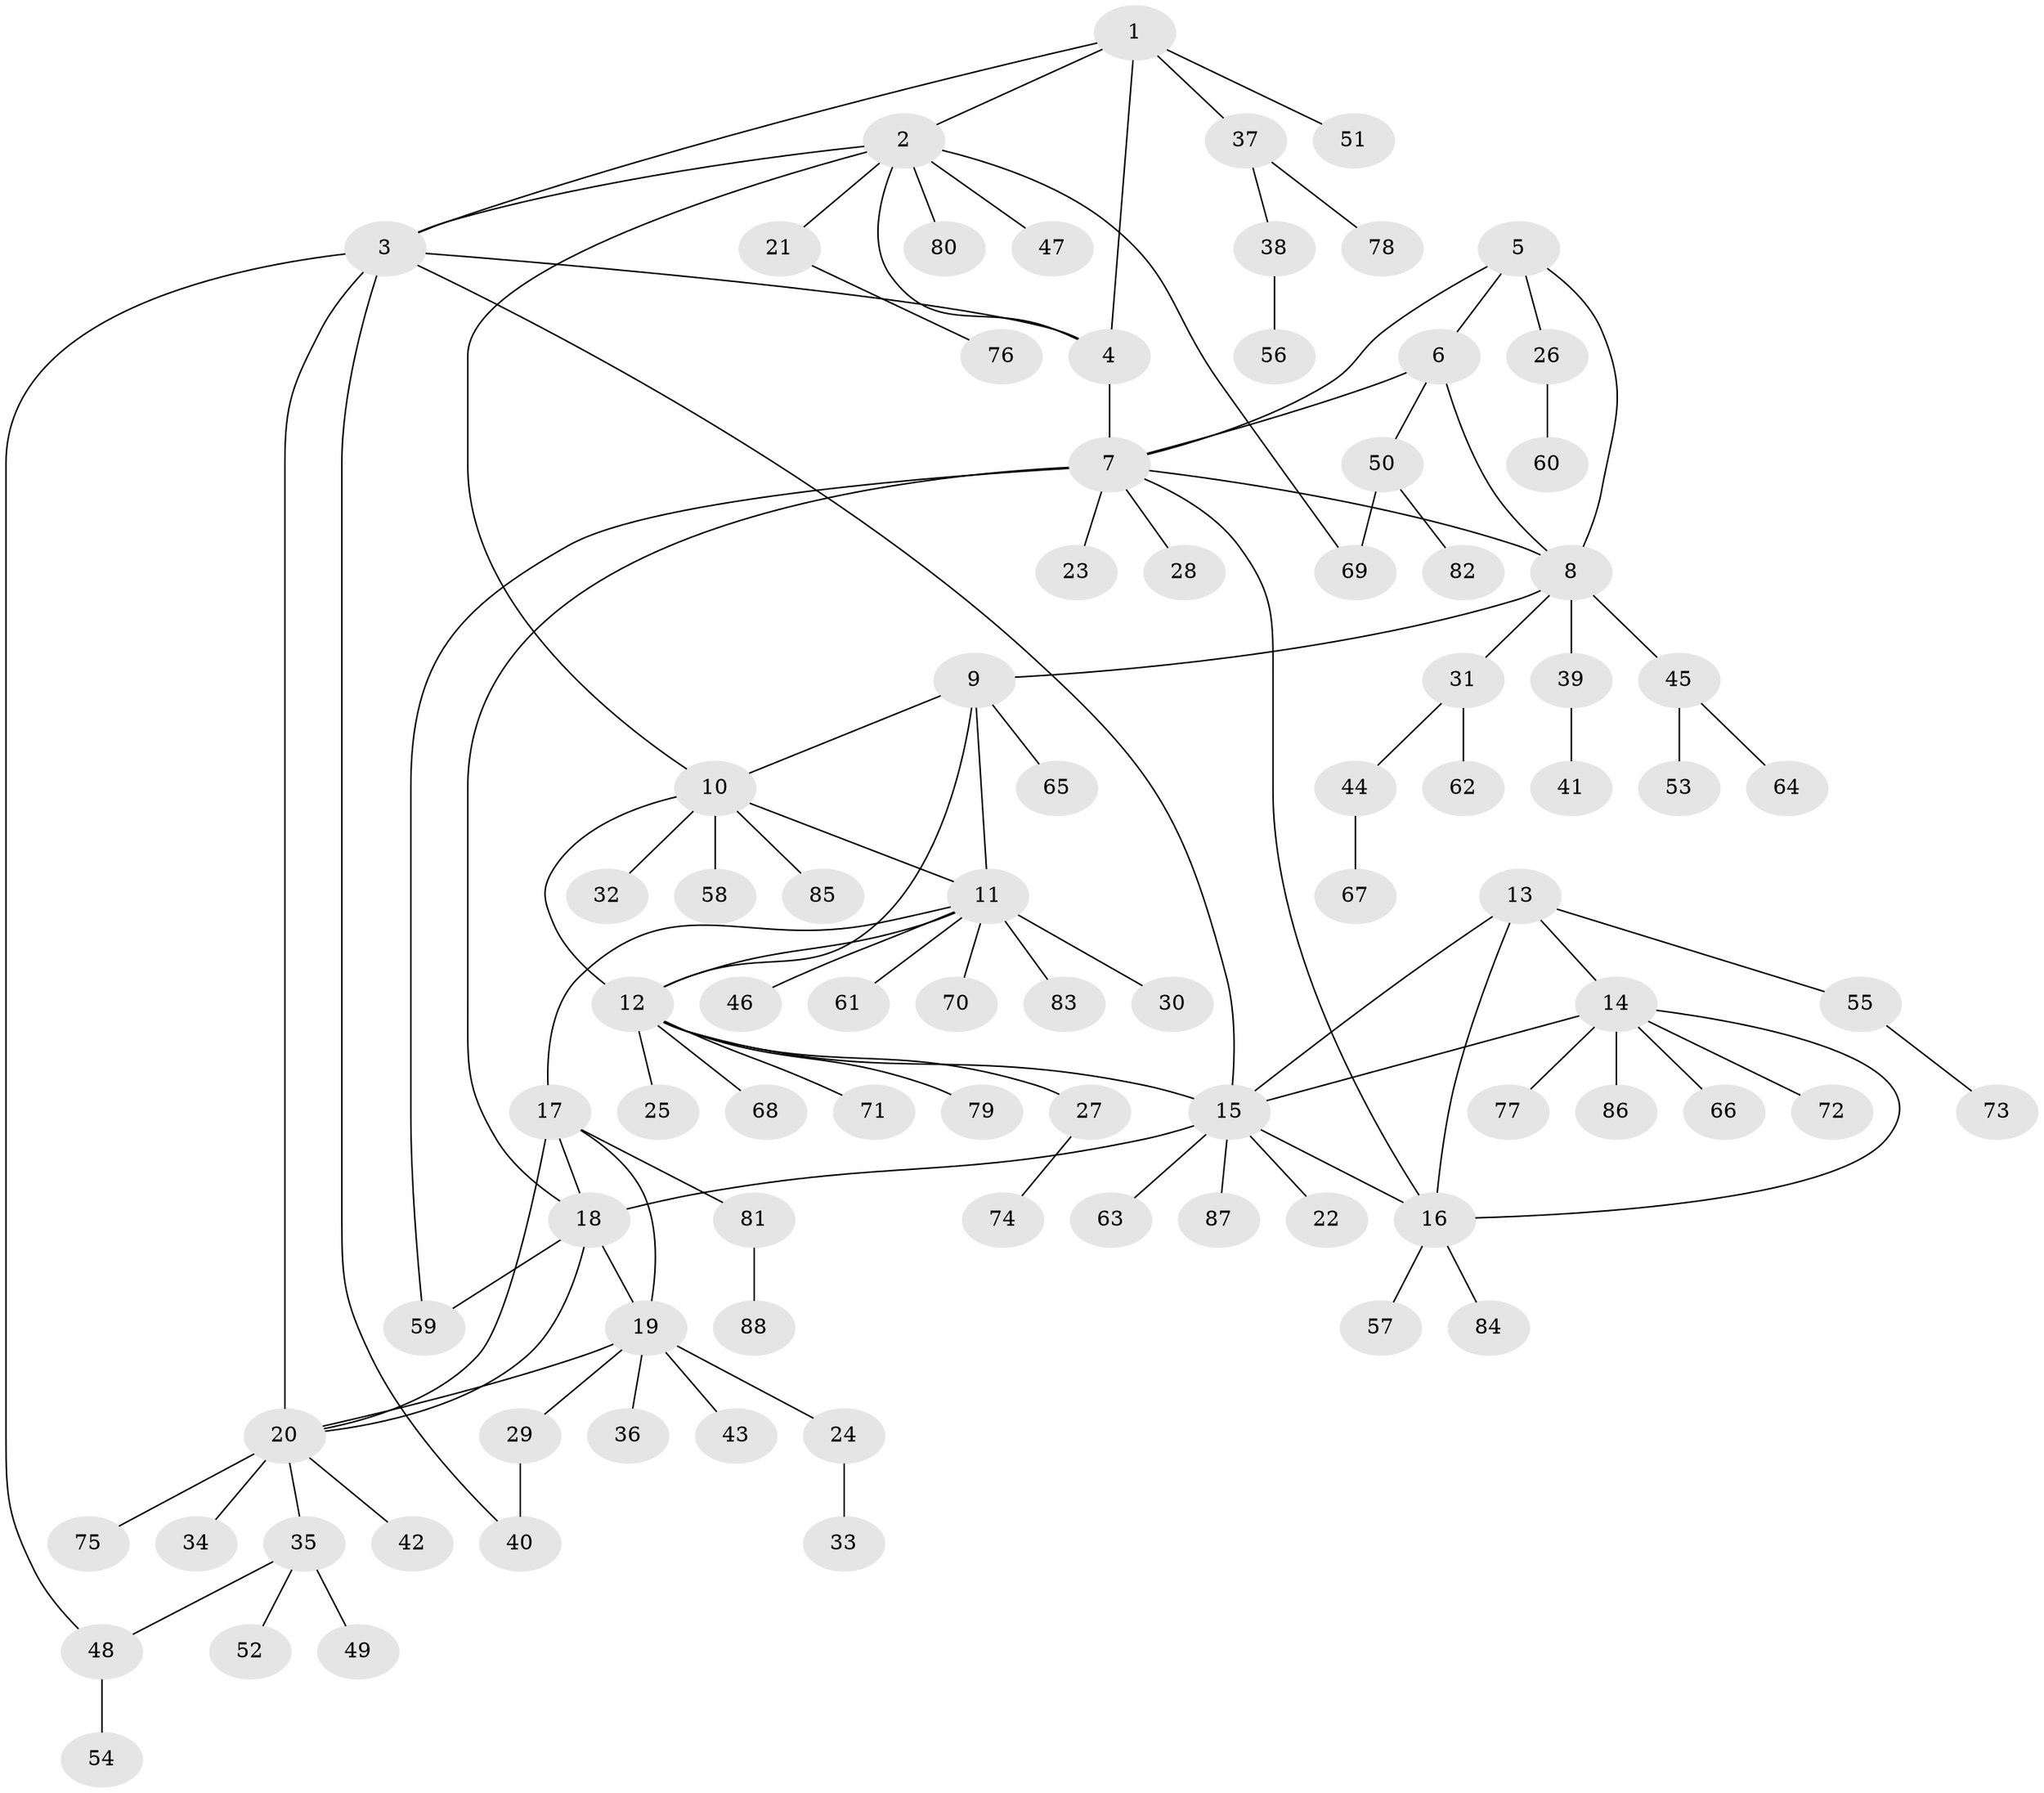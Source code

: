 // coarse degree distribution, {4: 0.046875, 7: 0.046875, 13: 0.015625, 10: 0.015625, 8: 0.046875, 3: 0.0625, 9: 0.015625, 5: 0.03125, 6: 0.015625, 1: 0.640625, 2: 0.0625}
// Generated by graph-tools (version 1.1) at 2025/24/03/03/25 07:24:15]
// undirected, 88 vertices, 112 edges
graph export_dot {
graph [start="1"]
  node [color=gray90,style=filled];
  1;
  2;
  3;
  4;
  5;
  6;
  7;
  8;
  9;
  10;
  11;
  12;
  13;
  14;
  15;
  16;
  17;
  18;
  19;
  20;
  21;
  22;
  23;
  24;
  25;
  26;
  27;
  28;
  29;
  30;
  31;
  32;
  33;
  34;
  35;
  36;
  37;
  38;
  39;
  40;
  41;
  42;
  43;
  44;
  45;
  46;
  47;
  48;
  49;
  50;
  51;
  52;
  53;
  54;
  55;
  56;
  57;
  58;
  59;
  60;
  61;
  62;
  63;
  64;
  65;
  66;
  67;
  68;
  69;
  70;
  71;
  72;
  73;
  74;
  75;
  76;
  77;
  78;
  79;
  80;
  81;
  82;
  83;
  84;
  85;
  86;
  87;
  88;
  1 -- 2;
  1 -- 3;
  1 -- 4;
  1 -- 37;
  1 -- 51;
  2 -- 3;
  2 -- 4;
  2 -- 10;
  2 -- 21;
  2 -- 47;
  2 -- 69;
  2 -- 80;
  3 -- 4;
  3 -- 15;
  3 -- 20;
  3 -- 40;
  3 -- 48;
  4 -- 7;
  5 -- 6;
  5 -- 7;
  5 -- 8;
  5 -- 26;
  6 -- 7;
  6 -- 8;
  6 -- 50;
  7 -- 8;
  7 -- 16;
  7 -- 18;
  7 -- 23;
  7 -- 28;
  7 -- 59;
  8 -- 9;
  8 -- 31;
  8 -- 39;
  8 -- 45;
  9 -- 10;
  9 -- 11;
  9 -- 12;
  9 -- 65;
  10 -- 11;
  10 -- 12;
  10 -- 32;
  10 -- 58;
  10 -- 85;
  11 -- 12;
  11 -- 17;
  11 -- 30;
  11 -- 46;
  11 -- 61;
  11 -- 70;
  11 -- 83;
  12 -- 15;
  12 -- 25;
  12 -- 27;
  12 -- 68;
  12 -- 71;
  12 -- 79;
  13 -- 14;
  13 -- 15;
  13 -- 16;
  13 -- 55;
  14 -- 15;
  14 -- 16;
  14 -- 66;
  14 -- 72;
  14 -- 77;
  14 -- 86;
  15 -- 16;
  15 -- 18;
  15 -- 22;
  15 -- 63;
  15 -- 87;
  16 -- 57;
  16 -- 84;
  17 -- 18;
  17 -- 19;
  17 -- 20;
  17 -- 81;
  18 -- 19;
  18 -- 20;
  18 -- 59;
  19 -- 20;
  19 -- 24;
  19 -- 29;
  19 -- 36;
  19 -- 43;
  20 -- 34;
  20 -- 35;
  20 -- 42;
  20 -- 75;
  21 -- 76;
  24 -- 33;
  26 -- 60;
  27 -- 74;
  29 -- 40;
  31 -- 44;
  31 -- 62;
  35 -- 48;
  35 -- 49;
  35 -- 52;
  37 -- 38;
  37 -- 78;
  38 -- 56;
  39 -- 41;
  44 -- 67;
  45 -- 53;
  45 -- 64;
  48 -- 54;
  50 -- 69;
  50 -- 82;
  55 -- 73;
  81 -- 88;
}
